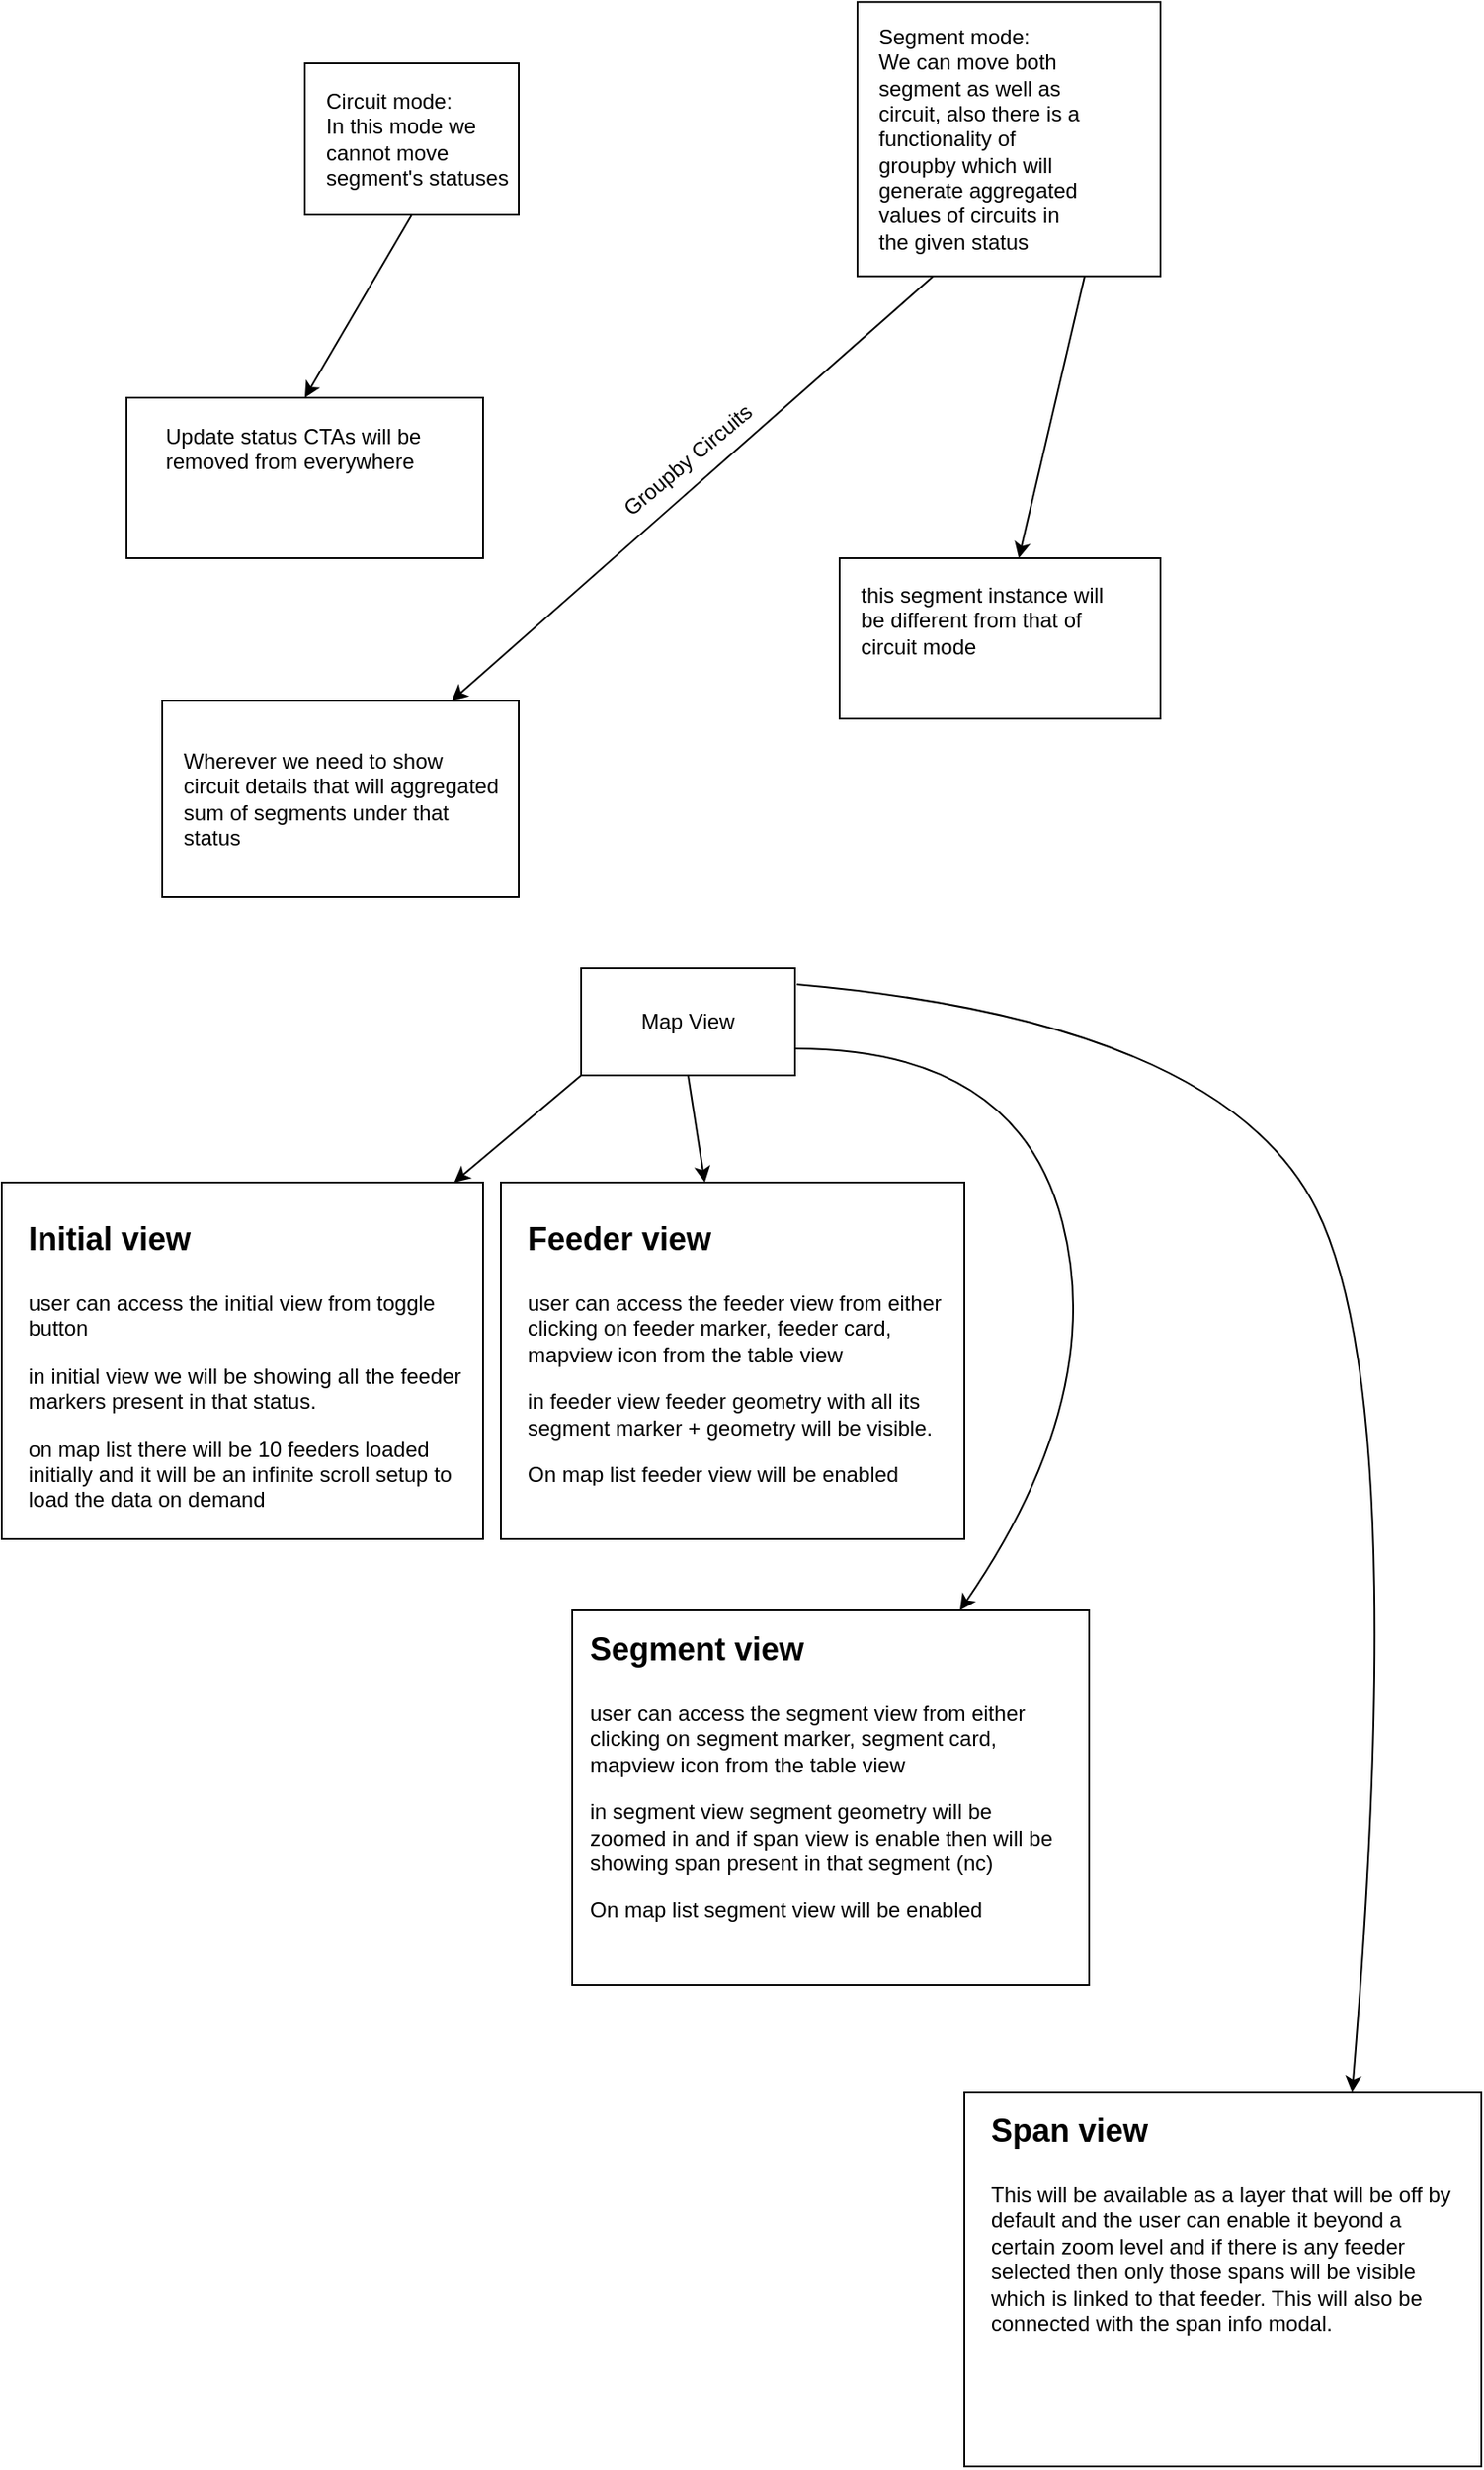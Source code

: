 <mxfile version="15.5.8" type="github"><diagram id="PoIaKgKIwCTSb3lPDVwJ" name="Page-1"><mxGraphModel dx="1298" dy="834" grid="1" gridSize="10" guides="1" tooltips="1" connect="1" arrows="1" fold="1" page="1" pageScale="1" pageWidth="850" pageHeight="1100" math="0" shadow="0"><root><mxCell id="0"/><mxCell id="1" parent="0"/><mxCell id="ypq0xYkCftPl5n5OI9vC-3" value="" style="rounded=0;whiteSpace=wrap;html=1;align=left;" parent="1" vertex="1"><mxGeometry x="180" y="52.5" width="120" height="85" as="geometry"/></mxCell><mxCell id="ypq0xYkCftPl5n5OI9vC-2" value="Circuit mode:&lt;br&gt;In this mode we cannot move segment's statuses&amp;nbsp;" style="text;html=1;strokeColor=none;fillColor=none;align=left;verticalAlign=middle;whiteSpace=wrap;rounded=0;" parent="1" vertex="1"><mxGeometry x="190" y="80" width="110" height="30" as="geometry"/></mxCell><mxCell id="ypq0xYkCftPl5n5OI9vC-4" value="" style="rounded=0;whiteSpace=wrap;html=1;align=left;" parent="1" vertex="1"><mxGeometry x="490" y="18.13" width="170" height="153.75" as="geometry"/></mxCell><mxCell id="ypq0xYkCftPl5n5OI9vC-5" value="Segment mode:&lt;br&gt;We can move both segment as well as circuit, also there is a functionality of groupby which will generate aggregated values of circuits in the given status" style="text;html=1;strokeColor=none;fillColor=none;align=left;verticalAlign=middle;whiteSpace=wrap;rounded=0;" parent="1" vertex="1"><mxGeometry x="500" y="60" width="120" height="70" as="geometry"/></mxCell><mxCell id="ypq0xYkCftPl5n5OI9vC-6" value="" style="endArrow=classic;html=1;rounded=0;exitX=0.5;exitY=1;exitDx=0;exitDy=0;entryX=0.5;entryY=0;entryDx=0;entryDy=0;" parent="1" source="ypq0xYkCftPl5n5OI9vC-3" target="ypq0xYkCftPl5n5OI9vC-7" edge="1"><mxGeometry width="50" height="50" relative="1" as="geometry"><mxPoint x="400" y="360" as="sourcePoint"/><mxPoint x="240" y="240" as="targetPoint"/></mxGeometry></mxCell><mxCell id="ypq0xYkCftPl5n5OI9vC-7" value="" style="rounded=0;whiteSpace=wrap;html=1;align=left;" parent="1" vertex="1"><mxGeometry x="80" y="240" width="200" height="90" as="geometry"/></mxCell><mxCell id="ofZAW5yFAUpxtVObOGaC-1" value="Update status CTAs will be removed from everywhere&lt;br&gt;&lt;br&gt;&amp;nbsp;&lt;br&gt;&lt;br&gt;" style="text;html=1;strokeColor=none;fillColor=none;align=left;verticalAlign=middle;whiteSpace=wrap;rounded=0;" parent="1" vertex="1"><mxGeometry x="100" y="250" width="160" height="80" as="geometry"/></mxCell><mxCell id="ofZAW5yFAUpxtVObOGaC-2" value="" style="endArrow=classic;html=1;rounded=0;exitX=0.25;exitY=1;exitDx=0;exitDy=0;" parent="1" source="ypq0xYkCftPl5n5OI9vC-4" target="ofZAW5yFAUpxtVObOGaC-3" edge="1"><mxGeometry width="50" height="50" relative="1" as="geometry"><mxPoint x="400" y="210" as="sourcePoint"/><mxPoint x="240" y="440" as="targetPoint"/></mxGeometry></mxCell><mxCell id="ofZAW5yFAUpxtVObOGaC-3" value="" style="rounded=0;whiteSpace=wrap;html=1;align=left;" parent="1" vertex="1"><mxGeometry x="100" y="410" width="200" height="110" as="geometry"/></mxCell><mxCell id="ofZAW5yFAUpxtVObOGaC-4" value="Wherever we need to show circuit details that will aggregated sum of segments under that status" style="text;html=1;strokeColor=none;fillColor=none;align=left;verticalAlign=middle;whiteSpace=wrap;rounded=0;" parent="1" vertex="1"><mxGeometry x="110" y="420" width="180" height="90" as="geometry"/></mxCell><mxCell id="ofZAW5yFAUpxtVObOGaC-5" value="Groupby Circuits" style="text;html=1;strokeColor=none;fillColor=none;align=center;verticalAlign=middle;whiteSpace=wrap;rounded=0;rotation=-40;" parent="1" vertex="1"><mxGeometry x="340" y="260" width="110" height="30" as="geometry"/></mxCell><mxCell id="ofZAW5yFAUpxtVObOGaC-6" value="" style="endArrow=classic;html=1;rounded=0;exitX=0.75;exitY=1;exitDx=0;exitDy=0;" parent="1" source="ypq0xYkCftPl5n5OI9vC-4" target="ofZAW5yFAUpxtVObOGaC-7" edge="1"><mxGeometry width="50" height="50" relative="1" as="geometry"><mxPoint x="400" y="180" as="sourcePoint"/><mxPoint x="600" y="360" as="targetPoint"/></mxGeometry></mxCell><mxCell id="ofZAW5yFAUpxtVObOGaC-7" value="" style="rounded=0;whiteSpace=wrap;html=1;align=left;" parent="1" vertex="1"><mxGeometry x="480" y="330" width="180" height="90" as="geometry"/></mxCell><mxCell id="ofZAW5yFAUpxtVObOGaC-8" value="this segment instance will be different from that of circuit mode" style="text;html=1;strokeColor=none;fillColor=none;align=left;verticalAlign=middle;whiteSpace=wrap;rounded=0;" parent="1" vertex="1"><mxGeometry x="490" y="350" width="150" height="30" as="geometry"/></mxCell><mxCell id="ofZAW5yFAUpxtVObOGaC-10" value="" style="rounded=0;whiteSpace=wrap;html=1;align=left;" parent="1" vertex="1"><mxGeometry x="335" y="560" width="120" height="60" as="geometry"/></mxCell><mxCell id="ofZAW5yFAUpxtVObOGaC-11" value="Map View" style="text;html=1;strokeColor=none;fillColor=none;align=center;verticalAlign=middle;whiteSpace=wrap;rounded=0;" parent="1" vertex="1"><mxGeometry x="365" y="575" width="60" height="30" as="geometry"/></mxCell><mxCell id="ofZAW5yFAUpxtVObOGaC-12" value="" style="endArrow=classic;html=1;rounded=0;exitX=0;exitY=1;exitDx=0;exitDy=0;" parent="1" source="ofZAW5yFAUpxtVObOGaC-10" target="ofZAW5yFAUpxtVObOGaC-13" edge="1"><mxGeometry width="50" height="50" relative="1" as="geometry"><mxPoint x="400" y="590" as="sourcePoint"/><mxPoint x="100" y="660" as="targetPoint"/></mxGeometry></mxCell><mxCell id="ofZAW5yFAUpxtVObOGaC-13" value="" style="rounded=0;whiteSpace=wrap;html=1;align=left;" parent="1" vertex="1"><mxGeometry x="10" y="680" width="270" height="200" as="geometry"/></mxCell><mxCell id="ofZAW5yFAUpxtVObOGaC-15" value="&lt;h1&gt;&lt;font style=&quot;font-size: 18px&quot;&gt;Initial view&lt;/font&gt;&lt;/h1&gt;&lt;p&gt;user can access the initial view from toggle button&lt;/p&gt;&lt;p&gt;in initial view we will be showing all the feeder markers present in that status.&amp;nbsp;&lt;/p&gt;&lt;p&gt;on map list there will be 10 feeders loaded initially and it will be an infinite scroll setup to load the data on demand&lt;/p&gt;" style="text;html=1;strokeColor=none;fillColor=none;spacing=5;spacingTop=-20;whiteSpace=wrap;overflow=hidden;rounded=0;align=left;" parent="1" vertex="1"><mxGeometry x="20" y="690" width="260" height="190" as="geometry"/></mxCell><mxCell id="ofZAW5yFAUpxtVObOGaC-16" value="" style="endArrow=classic;html=1;rounded=0;fontSize=18;exitX=0.5;exitY=1;exitDx=0;exitDy=0;" parent="1" source="ofZAW5yFAUpxtVObOGaC-10" target="ofZAW5yFAUpxtVObOGaC-17" edge="1"><mxGeometry width="50" height="50" relative="1" as="geometry"><mxPoint x="400" y="590" as="sourcePoint"/><mxPoint x="480" y="720" as="targetPoint"/></mxGeometry></mxCell><mxCell id="ofZAW5yFAUpxtVObOGaC-17" value="&lt;h1&gt;&lt;br&gt;&lt;/h1&gt;" style="rounded=0;whiteSpace=wrap;html=1;fontSize=18;align=left;" parent="1" vertex="1"><mxGeometry x="290" y="680" width="260" height="200" as="geometry"/></mxCell><mxCell id="ofZAW5yFAUpxtVObOGaC-20" value="&lt;h1&gt;&lt;font style=&quot;font-size: 18px&quot;&gt;Feeder view&lt;/font&gt;&lt;/h1&gt;&lt;h1&gt;&lt;p style=&quot;font-weight: 400 ; font-size: 12px&quot;&gt;user can access the feeder view from either clicking on feeder marker, feeder card, mapview icon from the table view&lt;/p&gt;&lt;p style=&quot;font-weight: 400 ; font-size: 12px&quot;&gt;in feeder view feeder geometry with all its segment marker + geometry will be visible.&amp;nbsp;&lt;/p&gt;&lt;p style=&quot;font-weight: 400 ; font-size: 12px&quot;&gt;On map list feeder view will be enabled&amp;nbsp;&lt;/p&gt;&lt;/h1&gt;" style="text;html=1;strokeColor=none;fillColor=none;spacing=5;spacingTop=-20;whiteSpace=wrap;overflow=hidden;rounded=0;fontSize=12;align=left;" parent="1" vertex="1"><mxGeometry x="300" y="690" width="250" height="160" as="geometry"/></mxCell><mxCell id="ofZAW5yFAUpxtVObOGaC-21" value="" style="rounded=0;whiteSpace=wrap;html=1;fontSize=12;align=left;" parent="1" vertex="1"><mxGeometry x="330" y="920" width="290" height="210" as="geometry"/></mxCell><mxCell id="ofZAW5yFAUpxtVObOGaC-22" value="" style="curved=1;endArrow=classic;html=1;rounded=0;fontSize=12;entryX=0.75;entryY=0;entryDx=0;entryDy=0;exitX=1;exitY=0.75;exitDx=0;exitDy=0;" parent="1" source="ofZAW5yFAUpxtVObOGaC-10" target="ofZAW5yFAUpxtVObOGaC-21" edge="1"><mxGeometry width="50" height="50" relative="1" as="geometry"><mxPoint x="460" y="600" as="sourcePoint"/><mxPoint x="450" y="820" as="targetPoint"/><Array as="points"><mxPoint x="580" y="605"/><mxPoint x="630" y="800"/></Array></mxGeometry></mxCell><mxCell id="ofZAW5yFAUpxtVObOGaC-23" value="&lt;h1&gt;&lt;font style=&quot;font-size: 18px&quot;&gt;Segment view&lt;/font&gt;&lt;/h1&gt;&lt;h1&gt;&lt;p style=&quot;font-weight: 400 ; font-size: 12px&quot;&gt;user can access the segment view from either clicking on segment marker, segment card, mapview icon from the table view&lt;/p&gt;&lt;p style=&quot;font-weight: 400 ; font-size: 12px&quot;&gt;in segment view segment geometry will be zoomed in and if span view is enable then will be showing span present in that segment (nc)&lt;/p&gt;&lt;p style=&quot;font-weight: 400 ; font-size: 12px&quot;&gt;On map list segment view will be enabled&amp;nbsp;&lt;/p&gt;&lt;/h1&gt;" style="text;html=1;strokeColor=none;fillColor=none;spacing=5;spacingTop=-20;whiteSpace=wrap;overflow=hidden;rounded=0;fontSize=12;align=left;" parent="1" vertex="1"><mxGeometry x="335" y="920" width="275" height="190" as="geometry"/></mxCell><mxCell id="ofZAW5yFAUpxtVObOGaC-24" value="" style="rounded=0;whiteSpace=wrap;html=1;fontSize=12;align=left;" parent="1" vertex="1"><mxGeometry x="550" y="1190" width="290" height="210" as="geometry"/></mxCell><mxCell id="ofZAW5yFAUpxtVObOGaC-25" value="" style="curved=1;endArrow=classic;html=1;rounded=0;fontSize=12;entryX=0.75;entryY=0;entryDx=0;entryDy=0;exitX=1.008;exitY=0.15;exitDx=0;exitDy=0;exitPerimeter=0;" parent="1" source="ofZAW5yFAUpxtVObOGaC-10" target="ofZAW5yFAUpxtVObOGaC-24" edge="1"><mxGeometry width="50" height="50" relative="1" as="geometry"><mxPoint x="465" y="615" as="sourcePoint"/><mxPoint x="460" y="830" as="targetPoint"/><Array as="points"><mxPoint x="695" y="590"/><mxPoint x="800" y="800"/></Array></mxGeometry></mxCell><mxCell id="ofZAW5yFAUpxtVObOGaC-26" value="&lt;h1&gt;&lt;font style=&quot;font-size: 18px&quot;&gt;Span view&lt;/font&gt;&lt;/h1&gt;&lt;h1&gt;&lt;p style=&quot;font-weight: 400 ; font-size: 12px&quot;&gt;&lt;span&gt;This will be available as a layer that will be off by default and the user can enable it beyond a certain zoom level and if there is any feeder selected then only those spans will be visible which is linked to that feeder. This will also be connected with the span info modal.&lt;/span&gt;&lt;br&gt;&lt;/p&gt;&lt;/h1&gt;" style="text;html=1;strokeColor=none;fillColor=none;spacing=5;spacingTop=-20;whiteSpace=wrap;overflow=hidden;rounded=0;fontSize=12;align=left;" parent="1" vertex="1"><mxGeometry x="560" y="1190" width="275" height="190" as="geometry"/></mxCell></root></mxGraphModel></diagram></mxfile>